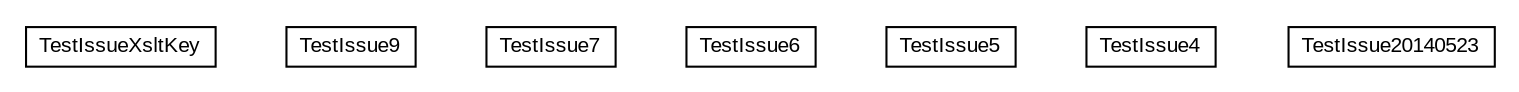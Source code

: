 #!/usr/local/bin/dot
#
# Class diagram 
# Generated by UMLGraph version 5.1 (http://www.umlgraph.org/)
#

digraph G {
	edge [fontname="arial",fontsize=10,labelfontname="arial",labelfontsize=10];
	node [fontname="arial",fontsize=10,shape=plaintext];
	nodesep=0.25;
	ranksep=0.5;
	// com.helger.schematron.supplemantery.TestIssueXsltKey
	c142 [label=<<table title="com.helger.schematron.supplemantery.TestIssueXsltKey" border="0" cellborder="1" cellspacing="0" cellpadding="2" port="p" href="./TestIssueXsltKey.html">
		<tr><td><table border="0" cellspacing="0" cellpadding="1">
<tr><td align="center" balign="center"> TestIssueXsltKey </td></tr>
		</table></td></tr>
		</table>>, fontname="arial", fontcolor="black", fontsize=10.0];
	// com.helger.schematron.supplemantery.TestIssue9
	c143 [label=<<table title="com.helger.schematron.supplemantery.TestIssue9" border="0" cellborder="1" cellspacing="0" cellpadding="2" port="p" href="./TestIssue9.html">
		<tr><td><table border="0" cellspacing="0" cellpadding="1">
<tr><td align="center" balign="center"> TestIssue9 </td></tr>
		</table></td></tr>
		</table>>, fontname="arial", fontcolor="black", fontsize=10.0];
	// com.helger.schematron.supplemantery.TestIssue7
	c144 [label=<<table title="com.helger.schematron.supplemantery.TestIssue7" border="0" cellborder="1" cellspacing="0" cellpadding="2" port="p" href="./TestIssue7.html">
		<tr><td><table border="0" cellspacing="0" cellpadding="1">
<tr><td align="center" balign="center"> TestIssue7 </td></tr>
		</table></td></tr>
		</table>>, fontname="arial", fontcolor="black", fontsize=10.0];
	// com.helger.schematron.supplemantery.TestIssue6
	c145 [label=<<table title="com.helger.schematron.supplemantery.TestIssue6" border="0" cellborder="1" cellspacing="0" cellpadding="2" port="p" href="./TestIssue6.html">
		<tr><td><table border="0" cellspacing="0" cellpadding="1">
<tr><td align="center" balign="center"> TestIssue6 </td></tr>
		</table></td></tr>
		</table>>, fontname="arial", fontcolor="black", fontsize=10.0];
	// com.helger.schematron.supplemantery.TestIssue5
	c146 [label=<<table title="com.helger.schematron.supplemantery.TestIssue5" border="0" cellborder="1" cellspacing="0" cellpadding="2" port="p" href="./TestIssue5.html">
		<tr><td><table border="0" cellspacing="0" cellpadding="1">
<tr><td align="center" balign="center"> TestIssue5 </td></tr>
		</table></td></tr>
		</table>>, fontname="arial", fontcolor="black", fontsize=10.0];
	// com.helger.schematron.supplemantery.TestIssue4
	c147 [label=<<table title="com.helger.schematron.supplemantery.TestIssue4" border="0" cellborder="1" cellspacing="0" cellpadding="2" port="p" href="./TestIssue4.html">
		<tr><td><table border="0" cellspacing="0" cellpadding="1">
<tr><td align="center" balign="center"> TestIssue4 </td></tr>
		</table></td></tr>
		</table>>, fontname="arial", fontcolor="black", fontsize=10.0];
	// com.helger.schematron.supplemantery.TestIssue20140523
	c148 [label=<<table title="com.helger.schematron.supplemantery.TestIssue20140523" border="0" cellborder="1" cellspacing="0" cellpadding="2" port="p" href="./TestIssue20140523.html">
		<tr><td><table border="0" cellspacing="0" cellpadding="1">
<tr><td align="center" balign="center"> TestIssue20140523 </td></tr>
		</table></td></tr>
		</table>>, fontname="arial", fontcolor="black", fontsize=10.0];
}

